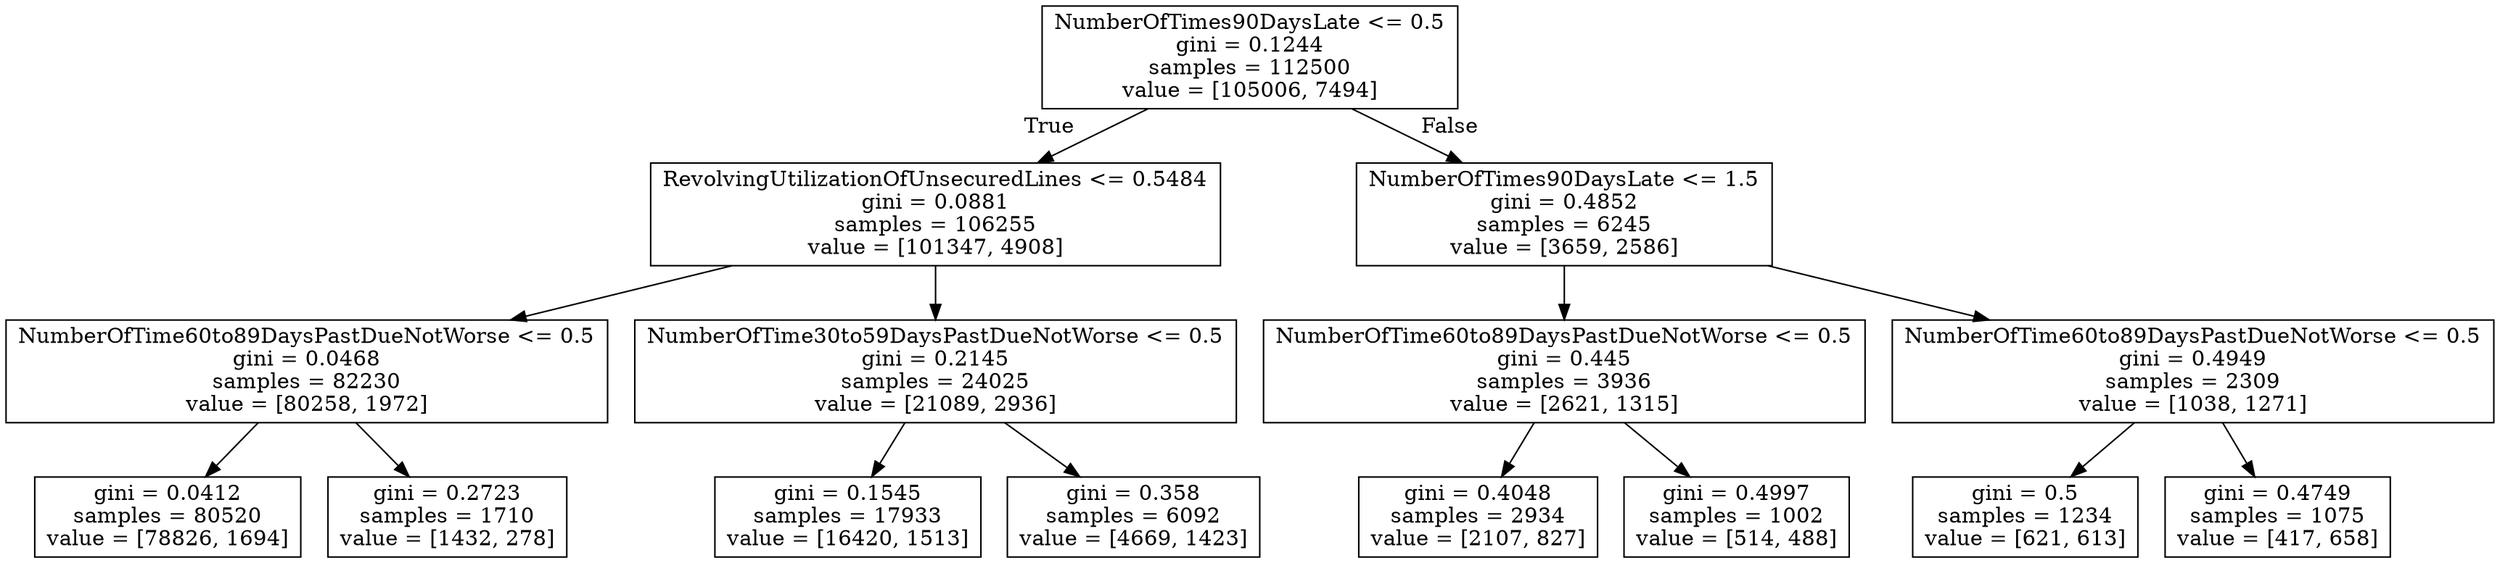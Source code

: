 digraph Tree {
node [shape=box] ;
0 [label="NumberOfTimes90DaysLate <= 0.5\ngini = 0.1244\nsamples = 112500\nvalue = [105006, 7494]"] ;
1 [label="RevolvingUtilizationOfUnsecuredLines <= 0.5484\ngini = 0.0881\nsamples = 106255\nvalue = [101347, 4908]"] ;
0 -> 1 [labeldistance=2.5, labelangle=45, headlabel="True"] ;
2 [label="NumberOfTime60to89DaysPastDueNotWorse <= 0.5\ngini = 0.0468\nsamples = 82230\nvalue = [80258, 1972]"] ;
1 -> 2 ;
3 [label="gini = 0.0412\nsamples = 80520\nvalue = [78826, 1694]"] ;
2 -> 3 ;
4 [label="gini = 0.2723\nsamples = 1710\nvalue = [1432, 278]"] ;
2 -> 4 ;
5 [label="NumberOfTime30to59DaysPastDueNotWorse <= 0.5\ngini = 0.2145\nsamples = 24025\nvalue = [21089, 2936]"] ;
1 -> 5 ;
6 [label="gini = 0.1545\nsamples = 17933\nvalue = [16420, 1513]"] ;
5 -> 6 ;
7 [label="gini = 0.358\nsamples = 6092\nvalue = [4669, 1423]"] ;
5 -> 7 ;
8 [label="NumberOfTimes90DaysLate <= 1.5\ngini = 0.4852\nsamples = 6245\nvalue = [3659, 2586]"] ;
0 -> 8 [labeldistance=2.5, labelangle=-45, headlabel="False"] ;
9 [label="NumberOfTime60to89DaysPastDueNotWorse <= 0.5\ngini = 0.445\nsamples = 3936\nvalue = [2621, 1315]"] ;
8 -> 9 ;
10 [label="gini = 0.4048\nsamples = 2934\nvalue = [2107, 827]"] ;
9 -> 10 ;
11 [label="gini = 0.4997\nsamples = 1002\nvalue = [514, 488]"] ;
9 -> 11 ;
12 [label="NumberOfTime60to89DaysPastDueNotWorse <= 0.5\ngini = 0.4949\nsamples = 2309\nvalue = [1038, 1271]"] ;
8 -> 12 ;
13 [label="gini = 0.5\nsamples = 1234\nvalue = [621, 613]"] ;
12 -> 13 ;
14 [label="gini = 0.4749\nsamples = 1075\nvalue = [417, 658]"] ;
12 -> 14 ;
}